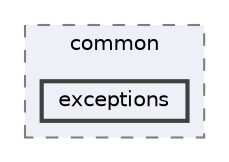 digraph "/Users/michaelklein/Documents/unorganized/src/common/exceptions"
{
 // LATEX_PDF_SIZE
  bgcolor="transparent";
  edge [fontname=Helvetica,fontsize=10,labelfontname=Helvetica,labelfontsize=10];
  node [fontname=Helvetica,fontsize=10,shape=box,height=0.2,width=0.4];
  compound=true
  subgraph clusterdir_fdedb0aba14d44ce9d99bc100e026e6a {
    graph [ bgcolor="#edf0f7", pencolor="grey50", label="common", fontname=Helvetica,fontsize=10 style="filled,dashed", URL="dir_fdedb0aba14d44ce9d99bc100e026e6a.html",tooltip=""]
  dir_b8154c7787844a82e404ad1105f9f634 [label="exceptions", fillcolor="#edf0f7", color="grey25", style="filled,bold", URL="dir_b8154c7787844a82e404ad1105f9f634.html",tooltip=""];
  }
}
